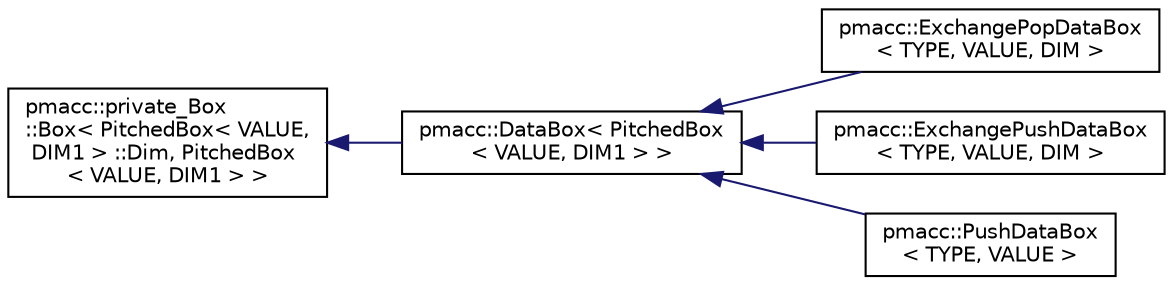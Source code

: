 digraph "Graphical Class Hierarchy"
{
 // LATEX_PDF_SIZE
  edge [fontname="Helvetica",fontsize="10",labelfontname="Helvetica",labelfontsize="10"];
  node [fontname="Helvetica",fontsize="10",shape=record];
  rankdir="LR";
  Node0 [label="pmacc::private_Box\l::Box\< PitchedBox\< VALUE,\l DIM1 \> ::Dim, PitchedBox\l\< VALUE, DIM1 \> \>",height=0.2,width=0.4,color="black", fillcolor="white", style="filled",URL="$classpmacc_1_1private___box_1_1_box.html",tooltip=" "];
  Node0 -> Node1 [dir="back",color="midnightblue",fontsize="10",style="solid",fontname="Helvetica"];
  Node1 [label="pmacc::DataBox\< PitchedBox\l\< VALUE, DIM1 \> \>",height=0.2,width=0.4,color="black", fillcolor="white", style="filled",URL="$classpmacc_1_1_data_box.html",tooltip=" "];
  Node1 -> Node2 [dir="back",color="midnightblue",fontsize="10",style="solid",fontname="Helvetica"];
  Node2 [label="pmacc::ExchangePopDataBox\l\< TYPE, VALUE, DIM \>",height=0.2,width=0.4,color="black", fillcolor="white", style="filled",URL="$classpmacc_1_1_exchange_pop_data_box.html",tooltip=" "];
  Node1 -> Node3 [dir="back",color="midnightblue",fontsize="10",style="solid",fontname="Helvetica"];
  Node3 [label="pmacc::ExchangePushDataBox\l\< TYPE, VALUE, DIM \>",height=0.2,width=0.4,color="black", fillcolor="white", style="filled",URL="$classpmacc_1_1_exchange_push_data_box.html",tooltip=" "];
  Node1 -> Node4 [dir="back",color="midnightblue",fontsize="10",style="solid",fontname="Helvetica"];
  Node4 [label="pmacc::PushDataBox\l\< TYPE, VALUE \>",height=0.2,width=0.4,color="black", fillcolor="white", style="filled",URL="$classpmacc_1_1_push_data_box.html",tooltip="Implements a Box to which elements can only be added, using atomic operations."];
}

